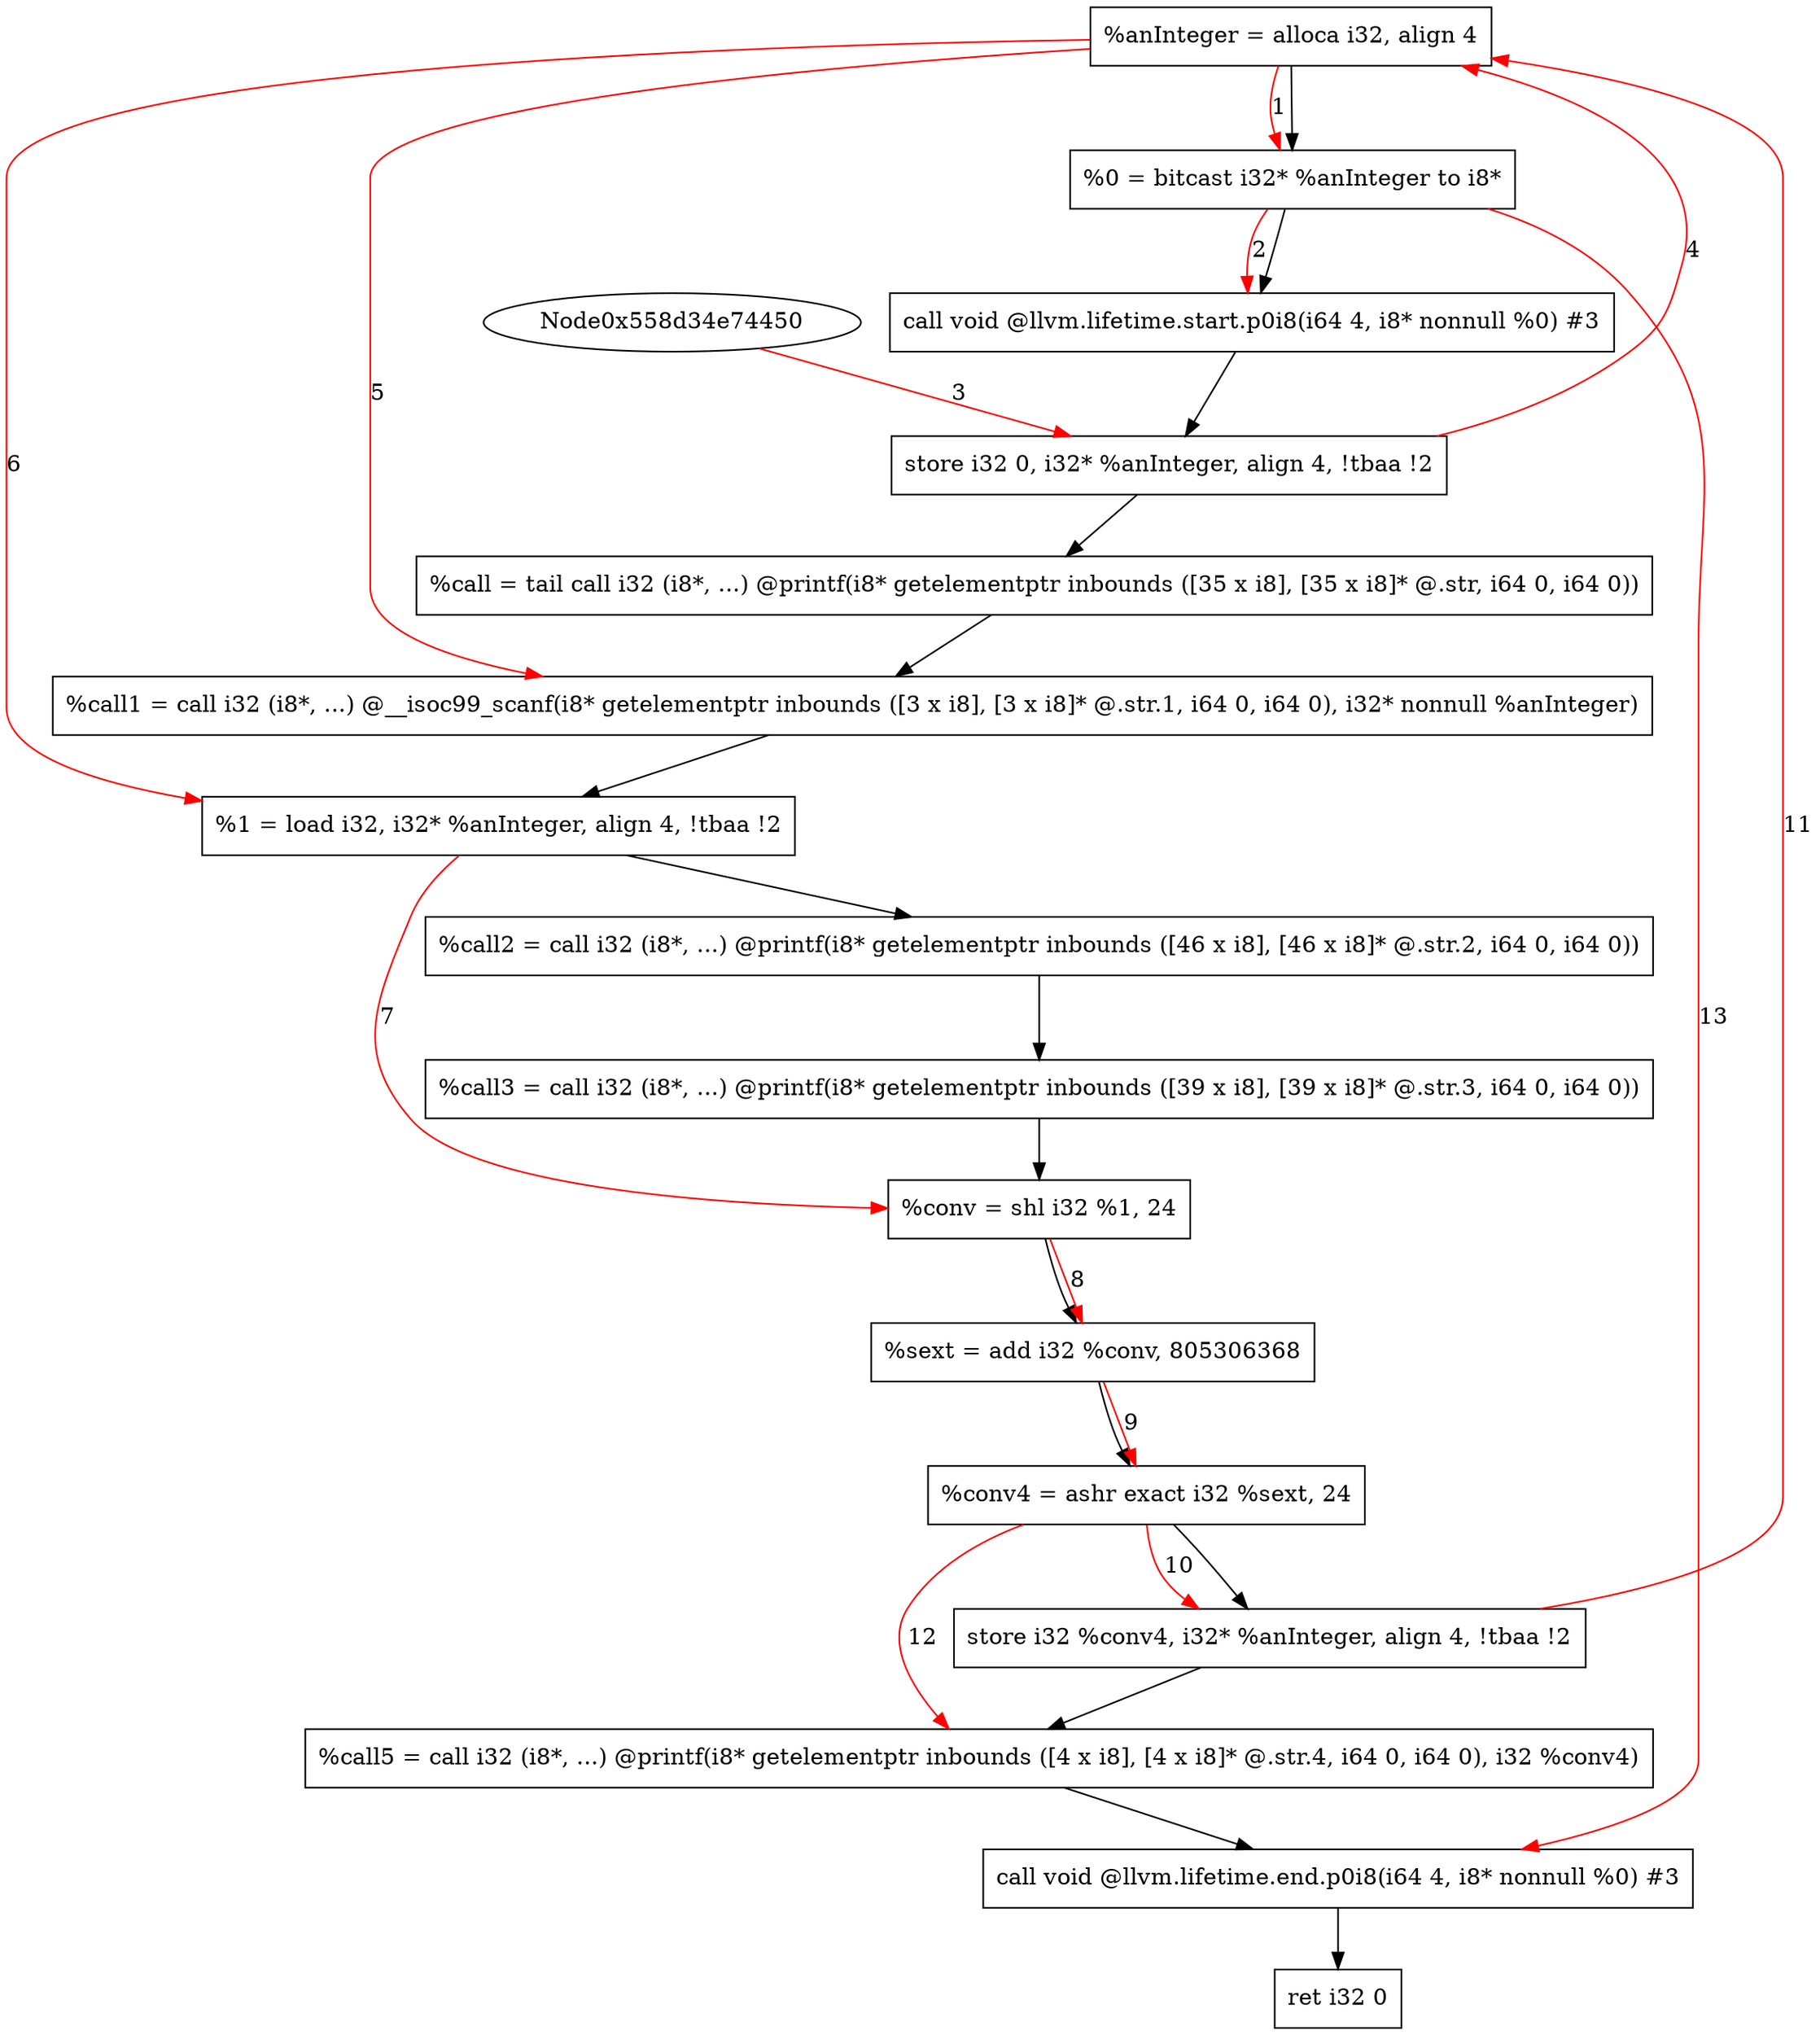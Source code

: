 digraph "CDFG for'func' function" {
	Node0x558d34e73d18[shape=record, label="  %anInteger = alloca i32, align 4"]
	Node0x558d34e743e8[shape=record, label="  %0 = bitcast i32* %anInteger to i8*"]
	Node0x558d34e74848[shape=record, label="  call void @llvm.lifetime.start.p0i8(i64 4, i8* nonnull %0) #3"]
	Node0x558d34e74940[shape=record, label="  store i32 0, i32* %anInteger, align 4, !tbaa !2"]
	Node0x558d34e75bc0[shape=record, label="  %call = tail call i32 (i8*, ...) @printf(i8* getelementptr inbounds ([35 x i8], [35 x i8]* @.str, i64 0, i64 0))"]
	Node0x558d34e75e28[shape=record, label="  %call1 = call i32 (i8*, ...) @__isoc99_scanf(i8* getelementptr inbounds ([3 x i8], [3 x i8]* @.str.1, i64 0, i64 0), i32* nonnull %anInteger)"]
	Node0x558d34e75ee8[shape=record, label="  %1 = load i32, i32* %anInteger, align 4, !tbaa !2"]
	Node0x558d34e76610[shape=record, label="  %call2 = call i32 (i8*, ...) @printf(i8* getelementptr inbounds ([46 x i8], [46 x i8]* @.str.2, i64 0, i64 0))"]
	Node0x558d34e76780[shape=record, label="  %call3 = call i32 (i8*, ...) @printf(i8* getelementptr inbounds ([39 x i8], [39 x i8]* @.str.3, i64 0, i64 0))"]
	Node0x558d34e76880[shape=record, label="  %conv = shl i32 %1, 24"]
	Node0x558d34e76940[shape=record, label="  %sext = add i32 %conv, 805306368"]
	Node0x558d34e769d0[shape=record, label="  %conv4 = ashr exact i32 %sext, 24"]
	Node0x558d34e76a60[shape=record, label="  store i32 %conv4, i32* %anInteger, align 4, !tbaa !2"]
	Node0x558d34e76b98[shape=record, label="  %call5 = call i32 (i8*, ...) @printf(i8* getelementptr inbounds ([4 x i8], [4 x i8]* @.str.4, i64 0, i64 0), i32 %conv4)"]
	Node0x558d34e76dd8[shape=record, label="  call void @llvm.lifetime.end.p0i8(i64 4, i8* nonnull %0) #3"]
	Node0x558d34e76e98[shape=record, label="  ret i32 0"]
	Node0x558d34e73d18 -> Node0x558d34e743e8
	Node0x558d34e743e8 -> Node0x558d34e74848
	Node0x558d34e74848 -> Node0x558d34e74940
	Node0x558d34e74940 -> Node0x558d34e75bc0
	Node0x558d34e75bc0 -> Node0x558d34e75e28
	Node0x558d34e75e28 -> Node0x558d34e75ee8
	Node0x558d34e75ee8 -> Node0x558d34e76610
	Node0x558d34e76610 -> Node0x558d34e76780
	Node0x558d34e76780 -> Node0x558d34e76880
	Node0x558d34e76880 -> Node0x558d34e76940
	Node0x558d34e76940 -> Node0x558d34e769d0
	Node0x558d34e769d0 -> Node0x558d34e76a60
	Node0x558d34e76a60 -> Node0x558d34e76b98
	Node0x558d34e76b98 -> Node0x558d34e76dd8
	Node0x558d34e76dd8 -> Node0x558d34e76e98
edge [color=red]
	Node0x558d34e73d18 -> Node0x558d34e743e8[label="1"]
	Node0x558d34e743e8 -> Node0x558d34e74848[label="2"]
	Node0x558d34e74450 -> Node0x558d34e74940[label="3"]
	Node0x558d34e74940 -> Node0x558d34e73d18[label="4"]
	Node0x558d34e73d18 -> Node0x558d34e75e28[label="5"]
	Node0x558d34e73d18 -> Node0x558d34e75ee8[label="6"]
	Node0x558d34e75ee8 -> Node0x558d34e76880[label="7"]
	Node0x558d34e76880 -> Node0x558d34e76940[label="8"]
	Node0x558d34e76940 -> Node0x558d34e769d0[label="9"]
	Node0x558d34e769d0 -> Node0x558d34e76a60[label="10"]
	Node0x558d34e76a60 -> Node0x558d34e73d18[label="11"]
	Node0x558d34e769d0 -> Node0x558d34e76b98[label="12"]
	Node0x558d34e743e8 -> Node0x558d34e76dd8[label="13"]
}
